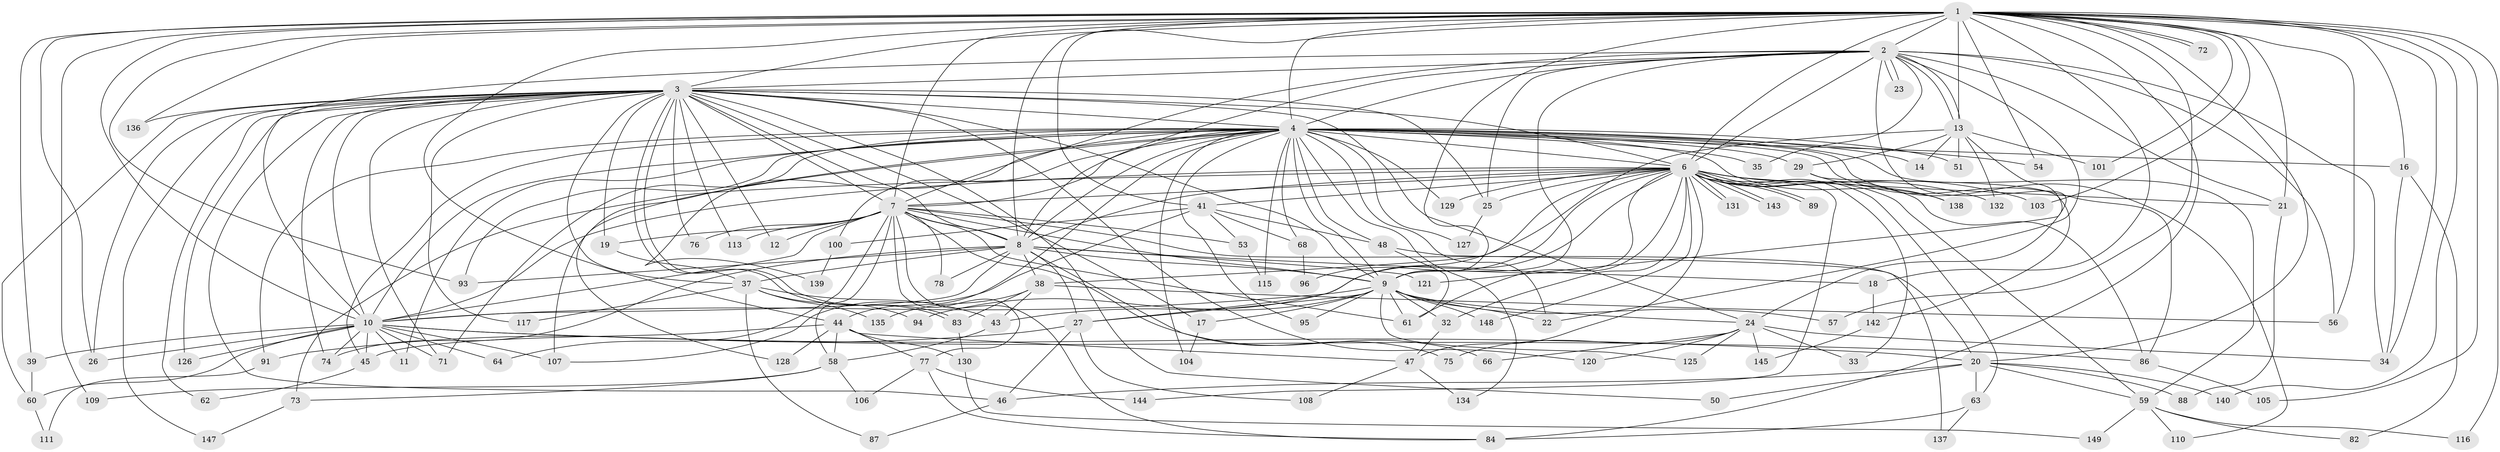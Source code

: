 // original degree distribution, {34: 0.006711409395973154, 20: 0.013422818791946308, 32: 0.006711409395973154, 26: 0.006711409395973154, 22: 0.020134228187919462, 30: 0.006711409395973154, 18: 0.006711409395973154, 2: 0.5436241610738255, 9: 0.013422818791946308, 8: 0.006711409395973154, 4: 0.087248322147651, 3: 0.19463087248322147, 7: 0.013422818791946308, 6: 0.026845637583892617, 5: 0.04697986577181208}
// Generated by graph-tools (version 1.1) at 2025/41/03/06/25 10:41:31]
// undirected, 114 vertices, 275 edges
graph export_dot {
graph [start="1"]
  node [color=gray90,style=filled];
  1 [super="+90"];
  2 [super="+69"];
  3 [super="+40"];
  4 [super="+5"];
  6 [super="+15"];
  7 [super="+42"];
  8 [super="+112"];
  9 [super="+30"];
  10 [super="+31"];
  11;
  12;
  13 [super="+28"];
  14;
  16 [super="+80"];
  17;
  18;
  19 [super="+49"];
  20 [super="+79"];
  21 [super="+70"];
  22 [super="+122"];
  23;
  24 [super="+36"];
  25 [super="+118"];
  26;
  27 [super="+55"];
  29;
  32;
  33;
  34;
  35;
  37 [super="+52"];
  38 [super="+133"];
  39;
  41;
  43 [super="+124"];
  44 [super="+81"];
  45;
  46;
  47 [super="+99"];
  48 [super="+146"];
  50;
  51;
  53;
  54;
  56;
  57;
  58 [super="+141"];
  59 [super="+67"];
  60 [super="+65"];
  61 [super="+92"];
  62;
  63;
  64;
  66;
  68;
  71 [super="+123"];
  72;
  73;
  74 [super="+102"];
  75;
  76;
  77;
  78;
  82;
  83 [super="+97"];
  84 [super="+85"];
  86 [super="+119"];
  87;
  88;
  89;
  91;
  93 [super="+98"];
  94;
  95;
  96;
  100;
  101;
  103;
  104;
  105;
  106;
  107 [super="+114"];
  108;
  109;
  110;
  111;
  113;
  115;
  116;
  117;
  120;
  121;
  125;
  126;
  127;
  128;
  129;
  130;
  131;
  132;
  134;
  135;
  136;
  137;
  138;
  139;
  140;
  142;
  143;
  144;
  145;
  147;
  148;
  149;
  1 -- 2;
  1 -- 3 [weight=2];
  1 -- 4 [weight=2];
  1 -- 6;
  1 -- 7;
  1 -- 8;
  1 -- 9;
  1 -- 10;
  1 -- 16;
  1 -- 18;
  1 -- 20;
  1 -- 21;
  1 -- 26;
  1 -- 34;
  1 -- 39;
  1 -- 41;
  1 -- 44;
  1 -- 54;
  1 -- 56;
  1 -- 57;
  1 -- 72;
  1 -- 72;
  1 -- 93;
  1 -- 101;
  1 -- 103;
  1 -- 105;
  1 -- 109;
  1 -- 116;
  1 -- 136;
  1 -- 140;
  1 -- 84;
  1 -- 13;
  2 -- 3;
  2 -- 4 [weight=2];
  2 -- 6;
  2 -- 7;
  2 -- 8;
  2 -- 9;
  2 -- 10;
  2 -- 13;
  2 -- 13;
  2 -- 21;
  2 -- 23;
  2 -- 23;
  2 -- 25;
  2 -- 35;
  2 -- 56;
  2 -- 34;
  2 -- 22;
  2 -- 24;
  3 -- 4 [weight=2];
  3 -- 6;
  3 -- 7;
  3 -- 8;
  3 -- 9;
  3 -- 10;
  3 -- 12;
  3 -- 17;
  3 -- 19;
  3 -- 24;
  3 -- 26;
  3 -- 37;
  3 -- 46;
  3 -- 50;
  3 -- 60;
  3 -- 62;
  3 -- 71;
  3 -- 74;
  3 -- 76;
  3 -- 83;
  3 -- 83;
  3 -- 113;
  3 -- 117;
  3 -- 120;
  3 -- 126;
  3 -- 136;
  3 -- 147;
  3 -- 25;
  4 -- 6 [weight=2];
  4 -- 7 [weight=2];
  4 -- 8 [weight=2];
  4 -- 9 [weight=3];
  4 -- 10 [weight=2];
  4 -- 29;
  4 -- 45;
  4 -- 48;
  4 -- 51;
  4 -- 68;
  4 -- 91;
  4 -- 104;
  4 -- 110;
  4 -- 115;
  4 -- 127;
  4 -- 128;
  4 -- 129;
  4 -- 134;
  4 -- 139;
  4 -- 11;
  4 -- 71;
  4 -- 138;
  4 -- 14;
  4 -- 16;
  4 -- 22;
  4 -- 95;
  4 -- 35;
  4 -- 100;
  4 -- 44;
  4 -- 54;
  4 -- 59;
  4 -- 93;
  4 -- 107;
  4 -- 86;
  6 -- 7;
  6 -- 8;
  6 -- 9;
  6 -- 10;
  6 -- 32;
  6 -- 33;
  6 -- 38;
  6 -- 86;
  6 -- 89;
  6 -- 89;
  6 -- 94;
  6 -- 96;
  6 -- 103;
  6 -- 129;
  6 -- 131;
  6 -- 131;
  6 -- 132;
  6 -- 143;
  6 -- 143;
  6 -- 144;
  6 -- 148;
  6 -- 21;
  6 -- 73;
  6 -- 63;
  6 -- 41;
  6 -- 61;
  6 -- 25;
  6 -- 47;
  6 -- 59;
  7 -- 8;
  7 -- 9 [weight=2];
  7 -- 10;
  7 -- 12;
  7 -- 19;
  7 -- 20;
  7 -- 53;
  7 -- 58;
  7 -- 64;
  7 -- 76;
  7 -- 77;
  7 -- 78;
  7 -- 113;
  7 -- 66;
  7 -- 61;
  7 -- 84;
  8 -- 9;
  8 -- 10;
  8 -- 18;
  8 -- 37;
  8 -- 38;
  8 -- 74;
  8 -- 75;
  8 -- 78;
  8 -- 93;
  8 -- 121;
  8 -- 27;
  9 -- 10;
  9 -- 17;
  9 -- 22;
  9 -- 24;
  9 -- 27;
  9 -- 32;
  9 -- 43;
  9 -- 57;
  9 -- 61;
  9 -- 95;
  9 -- 125;
  9 -- 148;
  10 -- 11;
  10 -- 39;
  10 -- 45;
  10 -- 64;
  10 -- 86;
  10 -- 107;
  10 -- 126;
  10 -- 26;
  10 -- 60;
  10 -- 20;
  10 -- 74;
  10 -- 71;
  13 -- 14;
  13 -- 27;
  13 -- 29;
  13 -- 51;
  13 -- 101;
  13 -- 132;
  13 -- 121;
  16 -- 82;
  16 -- 34;
  17 -- 104;
  18 -- 142;
  19 -- 37;
  20 -- 46;
  20 -- 50;
  20 -- 59;
  20 -- 63;
  20 -- 88;
  20 -- 140;
  21 -- 88;
  24 -- 33;
  24 -- 34;
  24 -- 66;
  24 -- 125;
  24 -- 145;
  24 -- 75;
  24 -- 120;
  25 -- 127;
  27 -- 91;
  27 -- 108;
  27 -- 46;
  29 -- 138;
  29 -- 142;
  32 -- 47;
  37 -- 87;
  37 -- 117;
  37 -- 135;
  37 -- 43 [weight=2];
  37 -- 94;
  38 -- 43;
  38 -- 83;
  38 -- 56;
  38 -- 135;
  39 -- 60;
  41 -- 48;
  41 -- 53;
  41 -- 68;
  41 -- 100;
  41 -- 107;
  43 -- 58;
  44 -- 58;
  44 -- 77;
  44 -- 130;
  44 -- 128;
  44 -- 45;
  44 -- 47;
  45 -- 62;
  46 -- 87;
  47 -- 108;
  47 -- 134;
  48 -- 137;
  48 -- 61;
  53 -- 115;
  58 -- 73;
  58 -- 106;
  58 -- 109;
  59 -- 110;
  59 -- 82;
  59 -- 116;
  59 -- 149;
  60 -- 111;
  63 -- 84;
  63 -- 137;
  68 -- 96;
  73 -- 147;
  77 -- 84;
  77 -- 106;
  77 -- 144;
  83 -- 130;
  86 -- 105;
  91 -- 111;
  100 -- 139;
  130 -- 149;
  142 -- 145;
}
